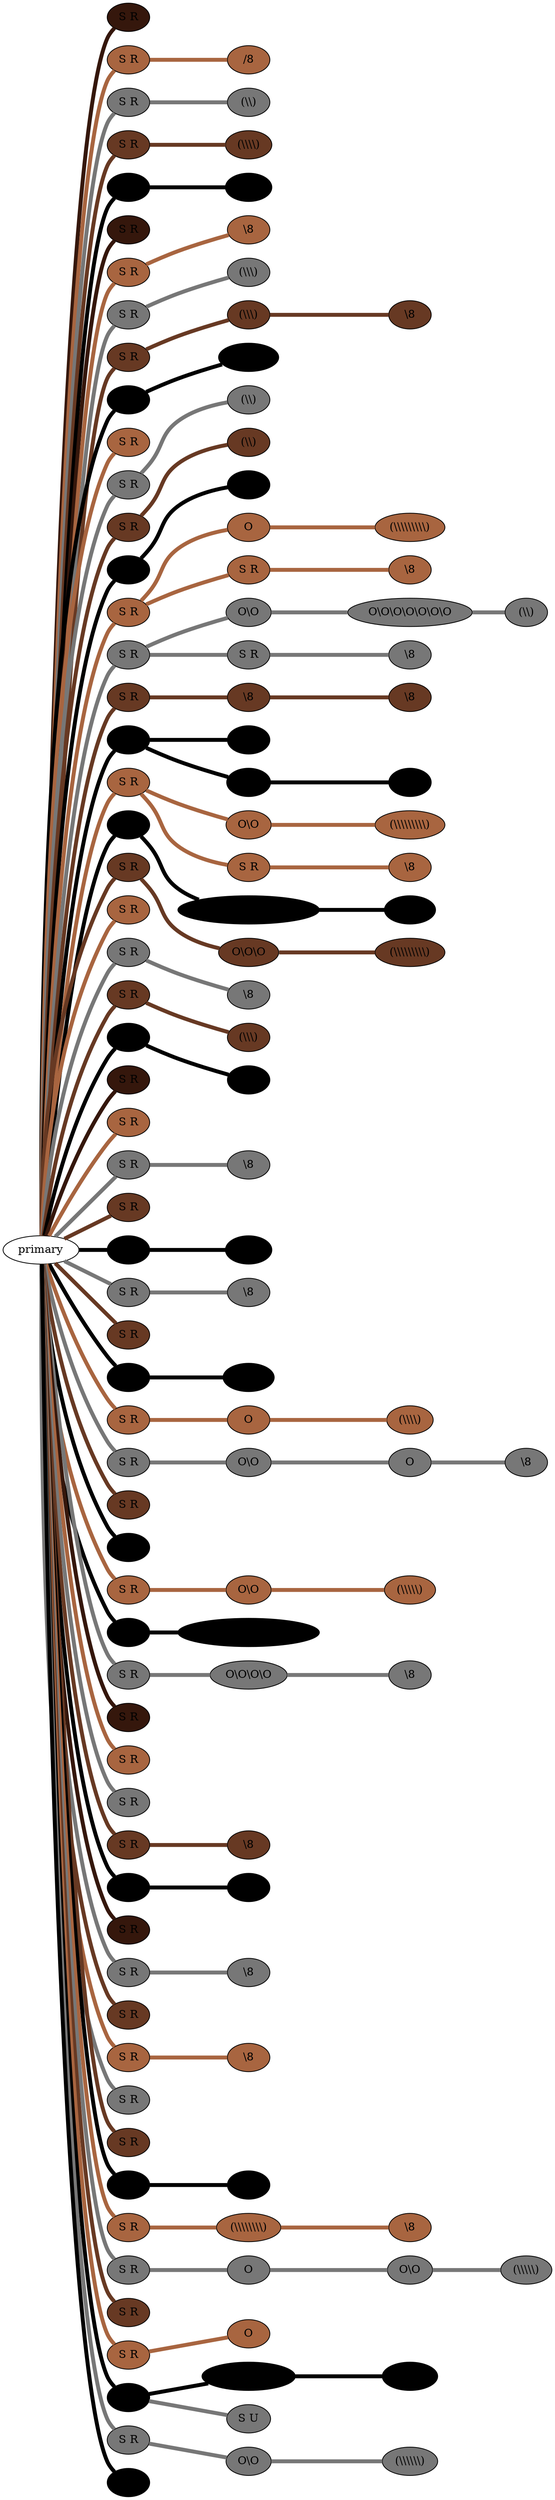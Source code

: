 graph {
 graph [rankdir=LR]
"1" [qtype="pendant_node", pendant_colors="#35170C", pendant_ply="S", pendant_attach="R", pendant_length="0", label="S R", style=filled, fillcolor="#35170C"]
"primary" -- "1" [qtype="pendant_link",penwidth=5,color="#35170C"]
"2" [qtype="pendant_node", pendant_colors="#A86540,#000000", pendant_ply="S", pendant_attach="R", pendant_length="37", label="S R", style=filled, fillcolor="#A86540"]
"primary" -- "2" [qtype="pendant_link",penwidth=5,color="#A86540"]
"2:0" [qtype="knot_node", knot_value="1", knot_type="E", knot_position="19.5", knot_spin="S", label="/8", style=filled, fillcolor="#A86540"]
"2" -- "2:0" [qtype="knot_link",penwidth=5,color="#A86540"]
"3" [qtype="pendant_node", pendant_colors="#777777", pendant_ply="S", pendant_attach="R", pendant_length="40", label="S R", style=filled, fillcolor="#777777"]
"primary" -- "3" [qtype="pendant_link",penwidth=5,color="#777777"]
"3:0" [qtype="knot_node", knot_value="2", knot_type="L", knot_position="19.5", knot_spin="Z", label="(\\\\)", style=filled, fillcolor="#777777"]
"3" -- "3:0" [qtype="knot_link",penwidth=5,color="#777777"]
"4" [qtype="pendant_node", pendant_colors="#673923", pendant_ply="S", pendant_attach="R", pendant_length="34", label="S R", style=filled, fillcolor="#673923"]
"primary" -- "4" [qtype="pendant_link",penwidth=5,color="#673923"]
"4:0" [qtype="knot_node", knot_value="4", knot_type="L", knot_position="20.0", knot_spin="Z", label="(\\\\\\\\)", style=filled, fillcolor="#673923"]
"4" -- "4:0" [qtype="knot_link",penwidth=5,color="#673923"]
"5" [qtype="pendant_node", pendant_colors="#000000", pendant_ply="S", pendant_attach="R", pendant_length="39", label="S R", style=filled, fillcolor="#000000"]
"primary" -- "5" [qtype="pendant_link",penwidth=5,color="#000000"]
"5:0" [qtype="knot_node", knot_value="4", knot_type="L", knot_position="19.5", knot_spin="Z", label="(\\\\\\\\)", style=filled, fillcolor="#000000"]
"5" -- "5:0" [qtype="knot_link",penwidth=5,color="#000000"]
"6" [qtype="pendant_node", pendant_colors="#35170C", pendant_ply="S", pendant_attach="R", pendant_length="1", label="S R", style=filled, fillcolor="#35170C"]
"primary" -- "6" [qtype="pendant_link",penwidth=5,color="#35170C"]
"7" [qtype="pendant_node", pendant_colors="#A86540,#000000", pendant_ply="S", pendant_attach="R", pendant_length="34", label="S R", style=filled, fillcolor="#A86540"]
"primary" -- "7" [qtype="pendant_link",penwidth=5,color="#A86540"]
"7:0" [qtype="knot_node", knot_value="1", knot_type="E", knot_position="20.0", knot_spin="Z", label="\\8", style=filled, fillcolor="#A86540"]
"7" -- "7:0" [qtype="knot_link",penwidth=5,color="#A86540"]
"8" [qtype="pendant_node", pendant_colors="#777777", pendant_ply="S", pendant_attach="R", pendant_length="40", label="S R", style=filled, fillcolor="#777777"]
"primary" -- "8" [qtype="pendant_link",penwidth=5,color="#777777"]
"8:0" [qtype="knot_node", knot_value="3", knot_type="L", knot_position="19.0", knot_spin="Z", label="(\\\\\\)", style=filled, fillcolor="#777777"]
"8" -- "8:0" [qtype="knot_link",penwidth=5,color="#777777"]
"9" [qtype="pendant_node", pendant_colors="#673923", pendant_ply="S", pendant_attach="R", pendant_length="39", label="S R", style=filled, fillcolor="#673923"]
"primary" -- "9" [qtype="pendant_link",penwidth=5,color="#673923"]
"9:0" [qtype="knot_node", knot_value="3", knot_type="L", knot_position="20.0", knot_spin="Z", label="(\\\\\\)", style=filled, fillcolor="#673923"]
"9" -- "9:0" [qtype="knot_link",penwidth=5,color="#673923"]
"9:1" [qtype="knot_node", knot_value="1", knot_type="E", knot_position="21.5", knot_spin="Z", label="\\8", style=filled, fillcolor="#673923"]
"9:0" -- "9:1" [qtype="knot_link",penwidth=5,color="#673923"]
"10" [qtype="pendant_node", pendant_colors="#000000", pendant_ply="S", pendant_attach="R", pendant_length="38", label="S R", style=filled, fillcolor="#000000"]
"primary" -- "10" [qtype="pendant_link",penwidth=5,color="#000000"]
"10:0" [qtype="knot_node", knot_value="7", knot_type="L", knot_position="19.5", knot_spin="Z", label="(\\\\\\\\\\\\\\)", style=filled, fillcolor="#000000"]
"10" -- "10:0" [qtype="knot_link",penwidth=5,color="#000000"]
"11" [qtype="pendant_node", pendant_colors="#A86540", pendant_ply="S", pendant_attach="R", pendant_length="29", label="S R", style=filled, fillcolor="#A86540"]
"primary" -- "11" [qtype="pendant_link",penwidth=5,color="#A86540"]
"12" [qtype="pendant_node", pendant_colors="#777777", pendant_ply="S", pendant_attach="R", pendant_length="40", label="S R", style=filled, fillcolor="#777777"]
"primary" -- "12" [qtype="pendant_link",penwidth=5,color="#777777"]
"12:0" [qtype="knot_node", knot_value="2", knot_type="L", knot_position="19.0", knot_spin="Z", label="(\\\\)", style=filled, fillcolor="#777777"]
"12" -- "12:0" [qtype="knot_link",penwidth=5,color="#777777"]
"13" [qtype="pendant_node", pendant_colors="#673923", pendant_ply="S", pendant_attach="R", pendant_length="40", label="S R", style=filled, fillcolor="#673923"]
"primary" -- "13" [qtype="pendant_link",penwidth=5,color="#673923"]
"13:0" [qtype="knot_node", knot_value="2", knot_type="L", knot_position="19.0", knot_spin="Z", label="(\\\\)", style=filled, fillcolor="#673923"]
"13" -- "13:0" [qtype="knot_link",penwidth=5,color="#673923"]
"14" [qtype="pendant_node", pendant_colors="#000000", pendant_ply="S", pendant_attach="R", pendant_length="19", label="S R", style=filled, fillcolor="#000000"]
"primary" -- "14" [qtype="pendant_link",penwidth=5,color="#000000"]
"14:0" [qtype="knot_node", knot_value="3", knot_type="L", knot_position="18.5", knot_spin="Z", label="(\\\\\\)", style=filled, fillcolor="#000000"]
"14" -- "14:0" [qtype="knot_link",penwidth=5,color="#000000"]
"15" [qtype="pendant_node", pendant_colors="#A86540", pendant_ply="S", pendant_attach="R", pendant_length="36", label="S R", style=filled, fillcolor="#A86540"]
"primary" -- "15" [qtype="pendant_link",penwidth=5,color="#A86540"]
"15:0" [qtype="knot_node", knot_value="1", knot_type="S", knot_position="11.5", knot_spin="Z", label="O", style=filled, fillcolor="#A86540"]
"15" -- "15:0" [qtype="knot_link",penwidth=5,color="#A86540"]
"15:1" [qtype="knot_node", knot_value="9", knot_type="L", knot_position="19.0", knot_spin="Z", label="(\\\\\\\\\\\\\\\\\\)", style=filled, fillcolor="#A86540"]
"15:0" -- "15:1" [qtype="knot_link",penwidth=5,color="#A86540"]
"15s1" [qtype="pendant_node", pendant_colors="#A86540", pendant_ply="S", pendant_attach="R", pendant_length="18", label="S R", style=filled, fillcolor="#A86540"]
"15" -- "15s1" [qtype="pendant_link",penwidth=5,color="#A86540"]
"15s1:0" [qtype="knot_node", knot_value="1", knot_type="E", knot_position="18.0", knot_spin="Z", label="\\8", style=filled, fillcolor="#A86540"]
"15s1" -- "15s1:0" [qtype="knot_link",penwidth=5,color="#A86540"]
"16" [qtype="pendant_node", pendant_colors="#777777", pendant_ply="S", pendant_attach="R", pendant_length="37", label="S R", style=filled, fillcolor="#777777"]
"primary" -- "16" [qtype="pendant_link",penwidth=5,color="#777777"]
"16:0" [qtype="knot_node", knot_value="2", knot_type="S", knot_position="6.0", knot_spin="Z", label="O\\O", style=filled, fillcolor="#777777"]
"16" -- "16:0" [qtype="knot_link",penwidth=5,color="#777777"]
"16:1" [qtype="knot_node", knot_value="7", knot_type="S", knot_position="12.5", knot_spin="Z", label="O\\O\\O\\O\\O\\O\\O", style=filled, fillcolor="#777777"]
"16:0" -- "16:1" [qtype="knot_link",penwidth=5,color="#777777"]
"16:2" [qtype="knot_node", knot_value="2", knot_type="L", knot_position="19.0", knot_spin="Z", label="(\\\\)", style=filled, fillcolor="#777777"]
"16:1" -- "16:2" [qtype="knot_link",penwidth=5,color="#777777"]
"16s1" [qtype="pendant_node", pendant_colors="#777777", pendant_ply="S", pendant_attach="R", pendant_length="29", label="S R", style=filled, fillcolor="#777777"]
"16" -- "16s1" [qtype="pendant_link",penwidth=5,color="#777777"]
"16s1:0" [qtype="knot_node", knot_value="1", knot_type="E", knot_position="18.0", knot_spin="Z", label="\\8", style=filled, fillcolor="#777777"]
"16s1" -- "16s1:0" [qtype="knot_link",penwidth=5,color="#777777"]
"17" [qtype="pendant_node", pendant_colors="#673923", pendant_ply="S", pendant_attach="R", pendant_length="39", label="S R", style=filled, fillcolor="#673923"]
"primary" -- "17" [qtype="pendant_link",penwidth=5,color="#673923"]
"17:0" [qtype="knot_node", knot_value="1", knot_type="E", knot_position="19.0", knot_spin="Z", label="\\8", style=filled, fillcolor="#673923"]
"17" -- "17:0" [qtype="knot_link",penwidth=5,color="#673923"]
"17:1" [qtype="knot_node", knot_value="1", knot_type="E", knot_position="19.5", knot_spin="Z", label="\\8", style=filled, fillcolor="#673923"]
"17:0" -- "17:1" [qtype="knot_link",penwidth=5,color="#673923"]
"18" [qtype="pendant_node", pendant_colors="#000000", pendant_ply="S", pendant_attach="R", pendant_length="39", label="S R", style=filled, fillcolor="#000000"]
"primary" -- "18" [qtype="pendant_link",penwidth=5,color="#000000"]
"18:0" [qtype="knot_node", knot_value="2", knot_type="L", knot_position="18.0", knot_spin="Z", label="(\\\\)", style=filled, fillcolor="#000000"]
"18" -- "18:0" [qtype="knot_link",penwidth=5,color="#000000"]
"18s1" [qtype="pendant_node", pendant_colors="#000000", pendant_ply="S", pendant_attach="U", pendant_length="30", label="S U", style=filled, fillcolor="#000000"]
"18" -- "18s1" [qtype="pendant_link",penwidth=5,color="#000000"]
"18s1:0" [qtype="knot_node", knot_value="2", knot_type="L", knot_position="12.0", knot_spin="Z", label="(\\\\)", style=filled, fillcolor="#000000"]
"18s1" -- "18s1:0" [qtype="knot_link",penwidth=5,color="#000000"]
"19" [qtype="pendant_node", pendant_colors="#A86540,#000000", pendant_ply="S", pendant_attach="R", pendant_length="37", label="S R", style=filled, fillcolor="#A86540"]
"primary" -- "19" [qtype="pendant_link",penwidth=5,color="#A86540"]
"19:0" [qtype="knot_node", knot_value="2", knot_type="S", knot_position="12.0", knot_spin="Z", label="O\\O", style=filled, fillcolor="#A86540"]
"19" -- "19:0" [qtype="knot_link",penwidth=5,color="#A86540"]
"19:1" [qtype="knot_node", knot_value="9", knot_type="L", knot_position="19.0", knot_spin="Z", label="(\\\\\\\\\\\\\\\\\\)", style=filled, fillcolor="#A86540"]
"19:0" -- "19:1" [qtype="knot_link",penwidth=5,color="#A86540"]
"19s1" [qtype="pendant_node", pendant_colors="#A86540,#000000", pendant_ply="S", pendant_attach="R", pendant_length="36", label="S R", style=filled, fillcolor="#A86540"]
"19" -- "19s1" [qtype="pendant_link",penwidth=5,color="#A86540"]
"19s1:0" [qtype="knot_node", knot_value="1", knot_type="E", knot_position="18.0", knot_spin="Z", label="\\8", style=filled, fillcolor="#A86540"]
"19s1" -- "19s1:0" [qtype="knot_link",penwidth=5,color="#A86540"]
"20" [qtype="pendant_node", pendant_colors="#000000", pendant_ply="S", pendant_attach="R", pendant_length="21", label="S R", style=filled, fillcolor="#000000"]
"primary" -- "20" [qtype="pendant_link",penwidth=5,color="#000000"]
"20:0" [qtype="knot_node", knot_value="8", knot_type="S", knot_position="12.0", knot_spin="Z", label="O\\O\\O\\O\\O\\O\\O\\O", style=filled, fillcolor="#000000"]
"20" -- "20:0" [qtype="knot_link",penwidth=5,color="#000000"]
"20:1" [qtype="knot_node", knot_value="5", knot_type="L", knot_position="16.5", knot_spin="Z", label="(\\\\\\\\\\)", style=filled, fillcolor="#000000"]
"20:0" -- "20:1" [qtype="knot_link",penwidth=5,color="#000000"]
"21" [qtype="pendant_node", pendant_colors="#673923,#777777", pendant_ply="S", pendant_attach="R", pendant_length="36", label="S R", style=filled, fillcolor="#673923"]
"primary" -- "21" [qtype="pendant_link",penwidth=5,color="#673923"]
"21:0" [qtype="knot_node", knot_value="3", knot_type="S", knot_position="12.0", knot_spin="Z", label="O\\O\\O", style=filled, fillcolor="#673923"]
"21" -- "21:0" [qtype="knot_link",penwidth=5,color="#673923"]
"21:1" [qtype="knot_node", knot_value="9", knot_type="L", knot_position="19.0", knot_spin="Z", label="(\\\\\\\\\\\\\\\\\\)", style=filled, fillcolor="#673923"]
"21:0" -- "21:1" [qtype="knot_link",penwidth=5,color="#673923"]
"22" [qtype="pendant_node", pendant_colors="#A86540,#000000", pendant_ply="S", pendant_attach="R", pendant_length="38", label="S R", style=filled, fillcolor="#A86540"]
"primary" -- "22" [qtype="pendant_link",penwidth=5,color="#A86540"]
"23" [qtype="pendant_node", pendant_colors="#777777", pendant_ply="S", pendant_attach="R", pendant_length="39", label="S R", style=filled, fillcolor="#777777"]
"primary" -- "23" [qtype="pendant_link",penwidth=5,color="#777777"]
"23:0" [qtype="knot_node", knot_value="1", knot_type="E", knot_position="19.0", knot_spin="Z", label="\\8", style=filled, fillcolor="#777777"]
"23" -- "23:0" [qtype="knot_link",penwidth=5,color="#777777"]
"24" [qtype="pendant_node", pendant_colors="#673923", pendant_ply="S", pendant_attach="R", pendant_length="40", label="S R", style=filled, fillcolor="#673923"]
"primary" -- "24" [qtype="pendant_link",penwidth=5,color="#673923"]
"24:0" [qtype="knot_node", knot_value="3", knot_type="L", knot_position="20.0", knot_spin="Z", label="(\\\\\\)", style=filled, fillcolor="#673923"]
"24" -- "24:0" [qtype="knot_link",penwidth=5,color="#673923"]
"25" [qtype="pendant_node", pendant_colors="#000000", pendant_ply="S", pendant_attach="R", pendant_length="38", label="S R", style=filled, fillcolor="#000000"]
"primary" -- "25" [qtype="pendant_link",penwidth=5,color="#000000"]
"25:0" [qtype="knot_node", knot_value="2", knot_type="L", knot_position="19.0", knot_spin="Z", label="(\\\\)", style=filled, fillcolor="#000000"]
"25" -- "25:0" [qtype="knot_link",penwidth=5,color="#000000"]
"26" [qtype="pendant_node", pendant_colors="#35170C", pendant_ply="S", pendant_attach="R", pendant_length="0", label="S R", style=filled, fillcolor="#35170C"]
"primary" -- "26" [qtype="pendant_link",penwidth=5,color="#35170C"]
"27" [qtype="pendant_node", pendant_colors="#A86540", pendant_ply="S", pendant_attach="R", pendant_length="39", label="S R", style=filled, fillcolor="#A86540"]
"primary" -- "27" [qtype="pendant_link",penwidth=5,color="#A86540"]
"28" [qtype="pendant_node", pendant_colors="#777777", pendant_ply="S", pendant_attach="R", pendant_length="39", label="S R", style=filled, fillcolor="#777777"]
"primary" -- "28" [qtype="pendant_link",penwidth=5,color="#777777"]
"28:0" [qtype="knot_node", knot_value="1", knot_type="E", knot_position="18.0", knot_spin="Z", label="\\8", style=filled, fillcolor="#777777"]
"28" -- "28:0" [qtype="knot_link",penwidth=5,color="#777777"]
"29" [qtype="pendant_node", pendant_colors="#673923", pendant_ply="S", pendant_attach="R", pendant_length="43", label="S R", style=filled, fillcolor="#673923"]
"primary" -- "29" [qtype="pendant_link",penwidth=5,color="#673923"]
"30" [qtype="pendant_node", pendant_colors="#000000", pendant_ply="S", pendant_attach="R", pendant_length="36", label="S R", style=filled, fillcolor="#000000"]
"primary" -- "30" [qtype="pendant_link",penwidth=5,color="#000000"]
"30:0" [qtype="knot_node", knot_value="4", knot_type="L", knot_position="19.0", knot_spin="Z", label="(\\\\\\\\)", style=filled, fillcolor="#000000"]
"30" -- "30:0" [qtype="knot_link",penwidth=5,color="#000000"]
"31" [qtype="pendant_node", pendant_colors="#777777", pendant_ply="S", pendant_attach="R", pendant_length="37", label="S R", style=filled, fillcolor="#777777"]
"primary" -- "31" [qtype="pendant_link",penwidth=5,color="#777777"]
"31:0" [qtype="knot_node", knot_value="1", knot_type="E", knot_position="18.5", knot_spin="Z", label="\\8", style=filled, fillcolor="#777777"]
"31" -- "31:0" [qtype="knot_link",penwidth=5,color="#777777"]
"32" [qtype="pendant_node", pendant_colors="#673923", pendant_ply="S", pendant_attach="R", pendant_length="23", label="S R", style=filled, fillcolor="#673923"]
"primary" -- "32" [qtype="pendant_link",penwidth=5,color="#673923"]
"33" [qtype="pendant_node", pendant_colors="#000000", pendant_ply="S", pendant_attach="R", pendant_length="26", label="S R", style=filled, fillcolor="#000000"]
"primary" -- "33" [qtype="pendant_link",penwidth=5,color="#000000"]
"33:0" [qtype="knot_node", knot_value="5", knot_type="L", knot_position="20.0", knot_spin="Z", label="(\\\\\\\\\\)", style=filled, fillcolor="#000000"]
"33" -- "33:0" [qtype="knot_link",penwidth=5,color="#000000"]
"34" [qtype="pendant_node", pendant_colors="#A86540", pendant_ply="S", pendant_attach="R", pendant_length="23", label="S R", style=filled, fillcolor="#A86540"]
"primary" -- "34" [qtype="pendant_link",penwidth=5,color="#A86540"]
"34:0" [qtype="knot_node", knot_value="1", knot_type="S", knot_position="12.5", knot_spin="Z", label="O", style=filled, fillcolor="#A86540"]
"34" -- "34:0" [qtype="knot_link",penwidth=5,color="#A86540"]
"34:1" [qtype="knot_node", knot_value="4", knot_type="L", knot_position="20.5", knot_spin="Z", label="(\\\\\\\\)", style=filled, fillcolor="#A86540"]
"34:0" -- "34:1" [qtype="knot_link",penwidth=5,color="#A86540"]
"35" [qtype="pendant_node", pendant_colors="#777777", pendant_ply="S", pendant_attach="R", pendant_length="23", label="S R", style=filled, fillcolor="#777777"]
"primary" -- "35" [qtype="pendant_link",penwidth=5,color="#777777"]
"35:0" [qtype="knot_node", knot_value="2", knot_type="S", knot_position="7.0", knot_spin="Z", label="O\\O", style=filled, fillcolor="#777777"]
"35" -- "35:0" [qtype="knot_link",penwidth=5,color="#777777"]
"35:1" [qtype="knot_node", knot_value="1", knot_type="S", knot_position="13.0", knot_spin="Z", label="O", style=filled, fillcolor="#777777"]
"35:0" -- "35:1" [qtype="knot_link",penwidth=5,color="#777777"]
"35:2" [qtype="knot_node", knot_value="1", knot_type="E", knot_position="20.0", knot_spin="Z", label="\\8", style=filled, fillcolor="#777777"]
"35:1" -- "35:2" [qtype="knot_link",penwidth=5,color="#777777"]
"36" [qtype="pendant_node", pendant_colors="#673923", pendant_ply="S", pendant_attach="R", pendant_length="38", label="S R", style=filled, fillcolor="#673923"]
"primary" -- "36" [qtype="pendant_link",penwidth=5,color="#673923"]
"37" [qtype="pendant_node", pendant_colors="#000000", pendant_ply="S", pendant_attach="R", pendant_length="38", label="S R", style=filled, fillcolor="#000000"]
"primary" -- "37" [qtype="pendant_link",penwidth=5,color="#000000"]
"38" [qtype="pendant_node", pendant_colors="#A86540,#000000", pendant_ply="S", pendant_attach="R", pendant_length="39", label="S R", style=filled, fillcolor="#A86540"]
"primary" -- "38" [qtype="pendant_link",penwidth=5,color="#A86540"]
"38:0" [qtype="knot_node", knot_value="2", knot_type="S", knot_position="14.0", knot_spin="Z", label="O\\O", style=filled, fillcolor="#A86540"]
"38" -- "38:0" [qtype="knot_link",penwidth=5,color="#A86540"]
"38:1" [qtype="knot_node", knot_value="5", knot_type="L", knot_position="20.5", knot_spin="Z", label="(\\\\\\\\\\)", style=filled, fillcolor="#A86540"]
"38:0" -- "38:1" [qtype="knot_link",penwidth=5,color="#A86540"]
"39" [qtype="pendant_node", pendant_colors="#000000", pendant_ply="S", pendant_attach="R", pendant_length="27", label="S R", style=filled, fillcolor="#000000"]
"primary" -- "39" [qtype="pendant_link",penwidth=5,color="#000000"]
"39:0" [qtype="knot_node", knot_value="8", knot_type="S", knot_position="14.0", knot_spin="Z", label="O\\O\\O\\O\\O\\O\\O\\O", style=filled, fillcolor="#000000"]
"39" -- "39:0" [qtype="knot_link",penwidth=5,color="#000000"]
"40" [qtype="pendant_node", pendant_colors="#777777,#673923", pendant_ply="S", pendant_attach="R", pendant_length="23", label="S R", style=filled, fillcolor="#777777"]
"primary" -- "40" [qtype="pendant_link",penwidth=5,color="#777777"]
"40:0" [qtype="knot_node", knot_value="4", knot_type="S", knot_position="14.5", knot_spin="Z", label="O\\O\\O\\O", style=filled, fillcolor="#777777"]
"40" -- "40:0" [qtype="knot_link",penwidth=5,color="#777777"]
"40:1" [qtype="knot_node", knot_value="1", knot_type="E", knot_position="21.0", knot_spin="Z", label="\\8", style=filled, fillcolor="#777777"]
"40:0" -- "40:1" [qtype="knot_link",penwidth=5,color="#777777"]
"41" [qtype="pendant_node", pendant_colors="#35170C", pendant_ply="S", pendant_attach="R", pendant_length="0", label="S R", style=filled, fillcolor="#35170C"]
"primary" -- "41" [qtype="pendant_link",penwidth=5,color="#35170C"]
"42" [qtype="pendant_node", pendant_colors="#A86540,#000000", pendant_ply="S", pendant_attach="R", pendant_length="40", label="S R", style=filled, fillcolor="#A86540"]
"primary" -- "42" [qtype="pendant_link",penwidth=5,color="#A86540"]
"43" [qtype="pendant_node", pendant_colors="#777777", pendant_ply="S", pendant_attach="R", pendant_length="30", label="S R", style=filled, fillcolor="#777777"]
"primary" -- "43" [qtype="pendant_link",penwidth=5,color="#777777"]
"44" [qtype="pendant_node", pendant_colors="#673923", pendant_ply="S", pendant_attach="R", pendant_length="39", label="S R", style=filled, fillcolor="#673923"]
"primary" -- "44" [qtype="pendant_link",penwidth=5,color="#673923"]
"44:0" [qtype="knot_node", knot_value="1", knot_type="E", knot_position="19.5", knot_spin="Z", label="\\8", style=filled, fillcolor="#673923"]
"44" -- "44:0" [qtype="knot_link",penwidth=5,color="#673923"]
"45" [qtype="pendant_node", pendant_colors="#000000", pendant_ply="S", pendant_attach="R", pendant_length="39", label="S R", style=filled, fillcolor="#000000"]
"primary" -- "45" [qtype="pendant_link",penwidth=5,color="#000000"]
"45:0" [qtype="knot_node", knot_value="2", knot_type="L", knot_position="18.5", knot_spin="Z", label="(\\\\)", style=filled, fillcolor="#000000"]
"45" -- "45:0" [qtype="knot_link",penwidth=5,color="#000000"]
"46" [qtype="pendant_node", pendant_colors="#35170C", pendant_ply="S", pendant_attach="R", pendant_length="0", label="S R", style=filled, fillcolor="#35170C"]
"primary" -- "46" [qtype="pendant_link",penwidth=5,color="#35170C"]
"47" [qtype="pendant_node", pendant_colors="#777777", pendant_ply="S", pendant_attach="R", pendant_length="28", label="S R", style=filled, fillcolor="#777777"]
"primary" -- "47" [qtype="pendant_link",penwidth=5,color="#777777"]
"47:0" [qtype="knot_node", knot_value="1", knot_type="E", knot_position="19.5", knot_spin="Z", label="\\8", style=filled, fillcolor="#777777"]
"47" -- "47:0" [qtype="knot_link",penwidth=5,color="#777777"]
"48" [qtype="pendant_node", pendant_colors="#673923", pendant_ply="S", pendant_attach="R", pendant_length="40", label="S R", style=filled, fillcolor="#673923"]
"primary" -- "48" [qtype="pendant_link",penwidth=5,color="#673923"]
"49" [qtype="pendant_node", pendant_colors="#A86540,#000000", pendant_ply="S", pendant_attach="R", pendant_length="40", label="S R", style=filled, fillcolor="#A86540"]
"primary" -- "49" [qtype="pendant_link",penwidth=5,color="#A86540"]
"49:0" [qtype="knot_node", knot_value="1", knot_type="E", knot_position="20.0", knot_spin="Z", label="\\8", style=filled, fillcolor="#A86540"]
"49" -- "49:0" [qtype="knot_link",penwidth=5,color="#A86540"]
"50" [qtype="pendant_node", pendant_colors="#777777", pendant_ply="S", pendant_attach="R", pendant_length="30", label="S R", style=filled, fillcolor="#777777"]
"primary" -- "50" [qtype="pendant_link",penwidth=5,color="#777777"]
"51" [qtype="pendant_node", pendant_colors="#673923", pendant_ply="S", pendant_attach="R", pendant_length="41", label="S R", style=filled, fillcolor="#673923"]
"primary" -- "51" [qtype="pendant_link",penwidth=5,color="#673923"]
"52" [qtype="pendant_node", pendant_colors="#000000", pendant_ply="S", pendant_attach="R", pendant_length="40", label="S R", style=filled, fillcolor="#000000"]
"primary" -- "52" [qtype="pendant_link",penwidth=5,color="#000000"]
"52:0" [qtype="knot_node", knot_value="2", knot_type="L", knot_position="19.0", knot_spin="Z", label="(\\\\)", style=filled, fillcolor="#000000"]
"52" -- "52:0" [qtype="knot_link",penwidth=5,color="#000000"]
"53" [qtype="pendant_node", pendant_colors="#A86540", pendant_ply="S", pendant_attach="R", pendant_length="38", label="S R", style=filled, fillcolor="#A86540"]
"primary" -- "53" [qtype="pendant_link",penwidth=5,color="#A86540"]
"53:0" [qtype="knot_node", knot_value="8", knot_type="L", knot_position="20.0", knot_spin="Z", label="(\\\\\\\\\\\\\\\\)", style=filled, fillcolor="#A86540"]
"53" -- "53:0" [qtype="knot_link",penwidth=5,color="#A86540"]
"53:1" [qtype="knot_node", knot_value="1", knot_type="E", knot_position="21.5", knot_spin="Z", label="\\8", style=filled, fillcolor="#A86540"]
"53:0" -- "53:1" [qtype="knot_link",penwidth=5,color="#A86540"]
"54" [qtype="pendant_node", pendant_colors="#777777", pendant_ply="S", pendant_attach="R", pendant_length="23", label="S R", style=filled, fillcolor="#777777"]
"primary" -- "54" [qtype="pendant_link",penwidth=5,color="#777777"]
"54:0" [qtype="knot_node", knot_value="1", knot_type="S", knot_position="6.5", knot_spin="Z", label="O", style=filled, fillcolor="#777777"]
"54" -- "54:0" [qtype="knot_link",penwidth=5,color="#777777"]
"54:1" [qtype="knot_node", knot_value="2", knot_type="S", knot_position="12.5", knot_spin="Z", label="O\\O", style=filled, fillcolor="#777777"]
"54:0" -- "54:1" [qtype="knot_link",penwidth=5,color="#777777"]
"54:2" [qtype="knot_node", knot_value="5", knot_type="L", knot_position="19.5", knot_spin="Z", label="(\\\\\\\\\\)", style=filled, fillcolor="#777777"]
"54:1" -- "54:2" [qtype="knot_link",penwidth=5,color="#777777"]
"55" [qtype="pendant_node", pendant_colors="#673923", pendant_ply="S", pendant_attach="R", pendant_length="40", label="S R", style=filled, fillcolor="#673923"]
"primary" -- "55" [qtype="pendant_link",penwidth=5,color="#673923"]
"56" [qtype="pendant_node", pendant_colors="#A86540,#000000", pendant_ply="S", pendant_attach="R", pendant_length="19", label="S R", style=filled, fillcolor="#A86540"]
"primary" -- "56" [qtype="pendant_link",penwidth=5,color="#A86540"]
"56:0" [qtype="knot_node", knot_value="1", knot_type="S", knot_position="12.5", knot_spin="Z", label="O", style=filled, fillcolor="#A86540"]
"56" -- "56:0" [qtype="knot_link",penwidth=5,color="#A86540"]
"57" [qtype="pendant_node", pendant_colors="#000000", pendant_ply="S", pendant_attach="R", pendant_length="25", label="S R", style=filled, fillcolor="#000000"]
"primary" -- "57" [qtype="pendant_link",penwidth=5,color="#000000"]
"57:0" [qtype="knot_node", knot_value="5", knot_type="S", knot_position="12.5", knot_spin="Z", label="O\\O\\O\\O\\O", style=filled, fillcolor="#000000"]
"57" -- "57:0" [qtype="knot_link",penwidth=5,color="#000000"]
"57:1" [qtype="knot_node", knot_value="6", knot_type="L", knot_position="18.0", knot_spin="Z", label="(\\\\\\\\\\\\)", style=filled, fillcolor="#000000"]
"57:0" -- "57:1" [qtype="knot_link",penwidth=5,color="#000000"]
"57s1" [qtype="pendant_node", pendant_colors="#777777,#673923", pendant_ply="S", pendant_attach="U", pendant_length="37", label="S U", style=filled, fillcolor="#777777"]
"57" -- "57s1" [qtype="pendant_link",penwidth=5,color="#777777"]
"58" [qtype="pendant_node", pendant_colors="#777777,#673923", pendant_ply="S", pendant_attach="R", pendant_length="38", label="S R", style=filled, fillcolor="#777777"]
"primary" -- "58" [qtype="pendant_link",penwidth=5,color="#777777"]
"58:0" [qtype="knot_node", knot_value="2", knot_type="S", knot_position="12.0", knot_spin="Z", label="O\\O", style=filled, fillcolor="#777777"]
"58" -- "58:0" [qtype="knot_link",penwidth=5,color="#777777"]
"58:1" [qtype="knot_node", knot_value="6", knot_type="L", knot_position="18.0", knot_spin="Z", label="(\\\\\\\\\\\\)", style=filled, fillcolor="#777777"]
"58:0" -- "58:1" [qtype="knot_link",penwidth=5,color="#777777"]
"K1" [qtype="pendant_node", pendant_colors="#000000", pendant_ply="", pendant_attach="", pendant_length="", label=" ", style=filled, fillcolor="#000000"]
"primary" -- "K1" [qtype="pendant_link",penwidth=5,color="#000000"]
}
